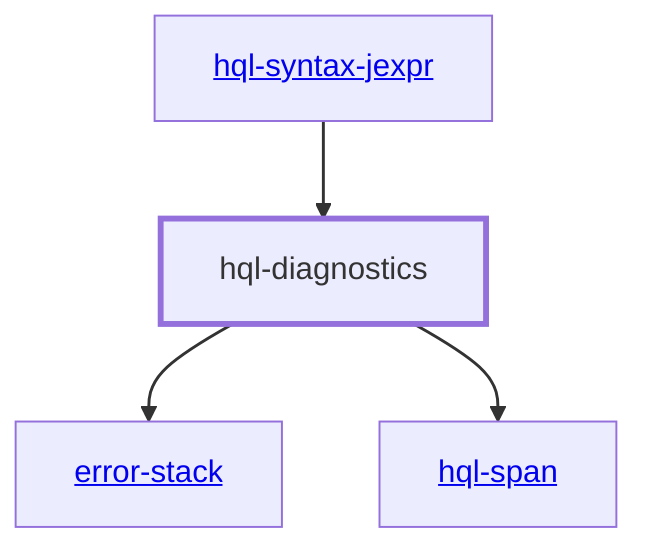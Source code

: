 graph TD
    linkStyle default stroke-width:1.5px
    classDef default stroke-width:1px
    classDef root stroke-width:3px
    classDef dev stroke-width:1px
    classDef build stroke-width:1px
    %% Legend
    %% --> : Normal dependency
    %% -.-> : Dev dependency
    %% ---> : Build dependency
    0[<a href="../hql_syntax_jexpr/index.html">hql-syntax-jexpr</a>]
    1[hql-diagnostics]
    class 1 root
    2[<a href="../hql_span/index.html">hql-span</a>]
    3[<a href="../error_stack/index.html">error-stack</a>]
    0 --> 1
    1 --> 3
    1 --> 2